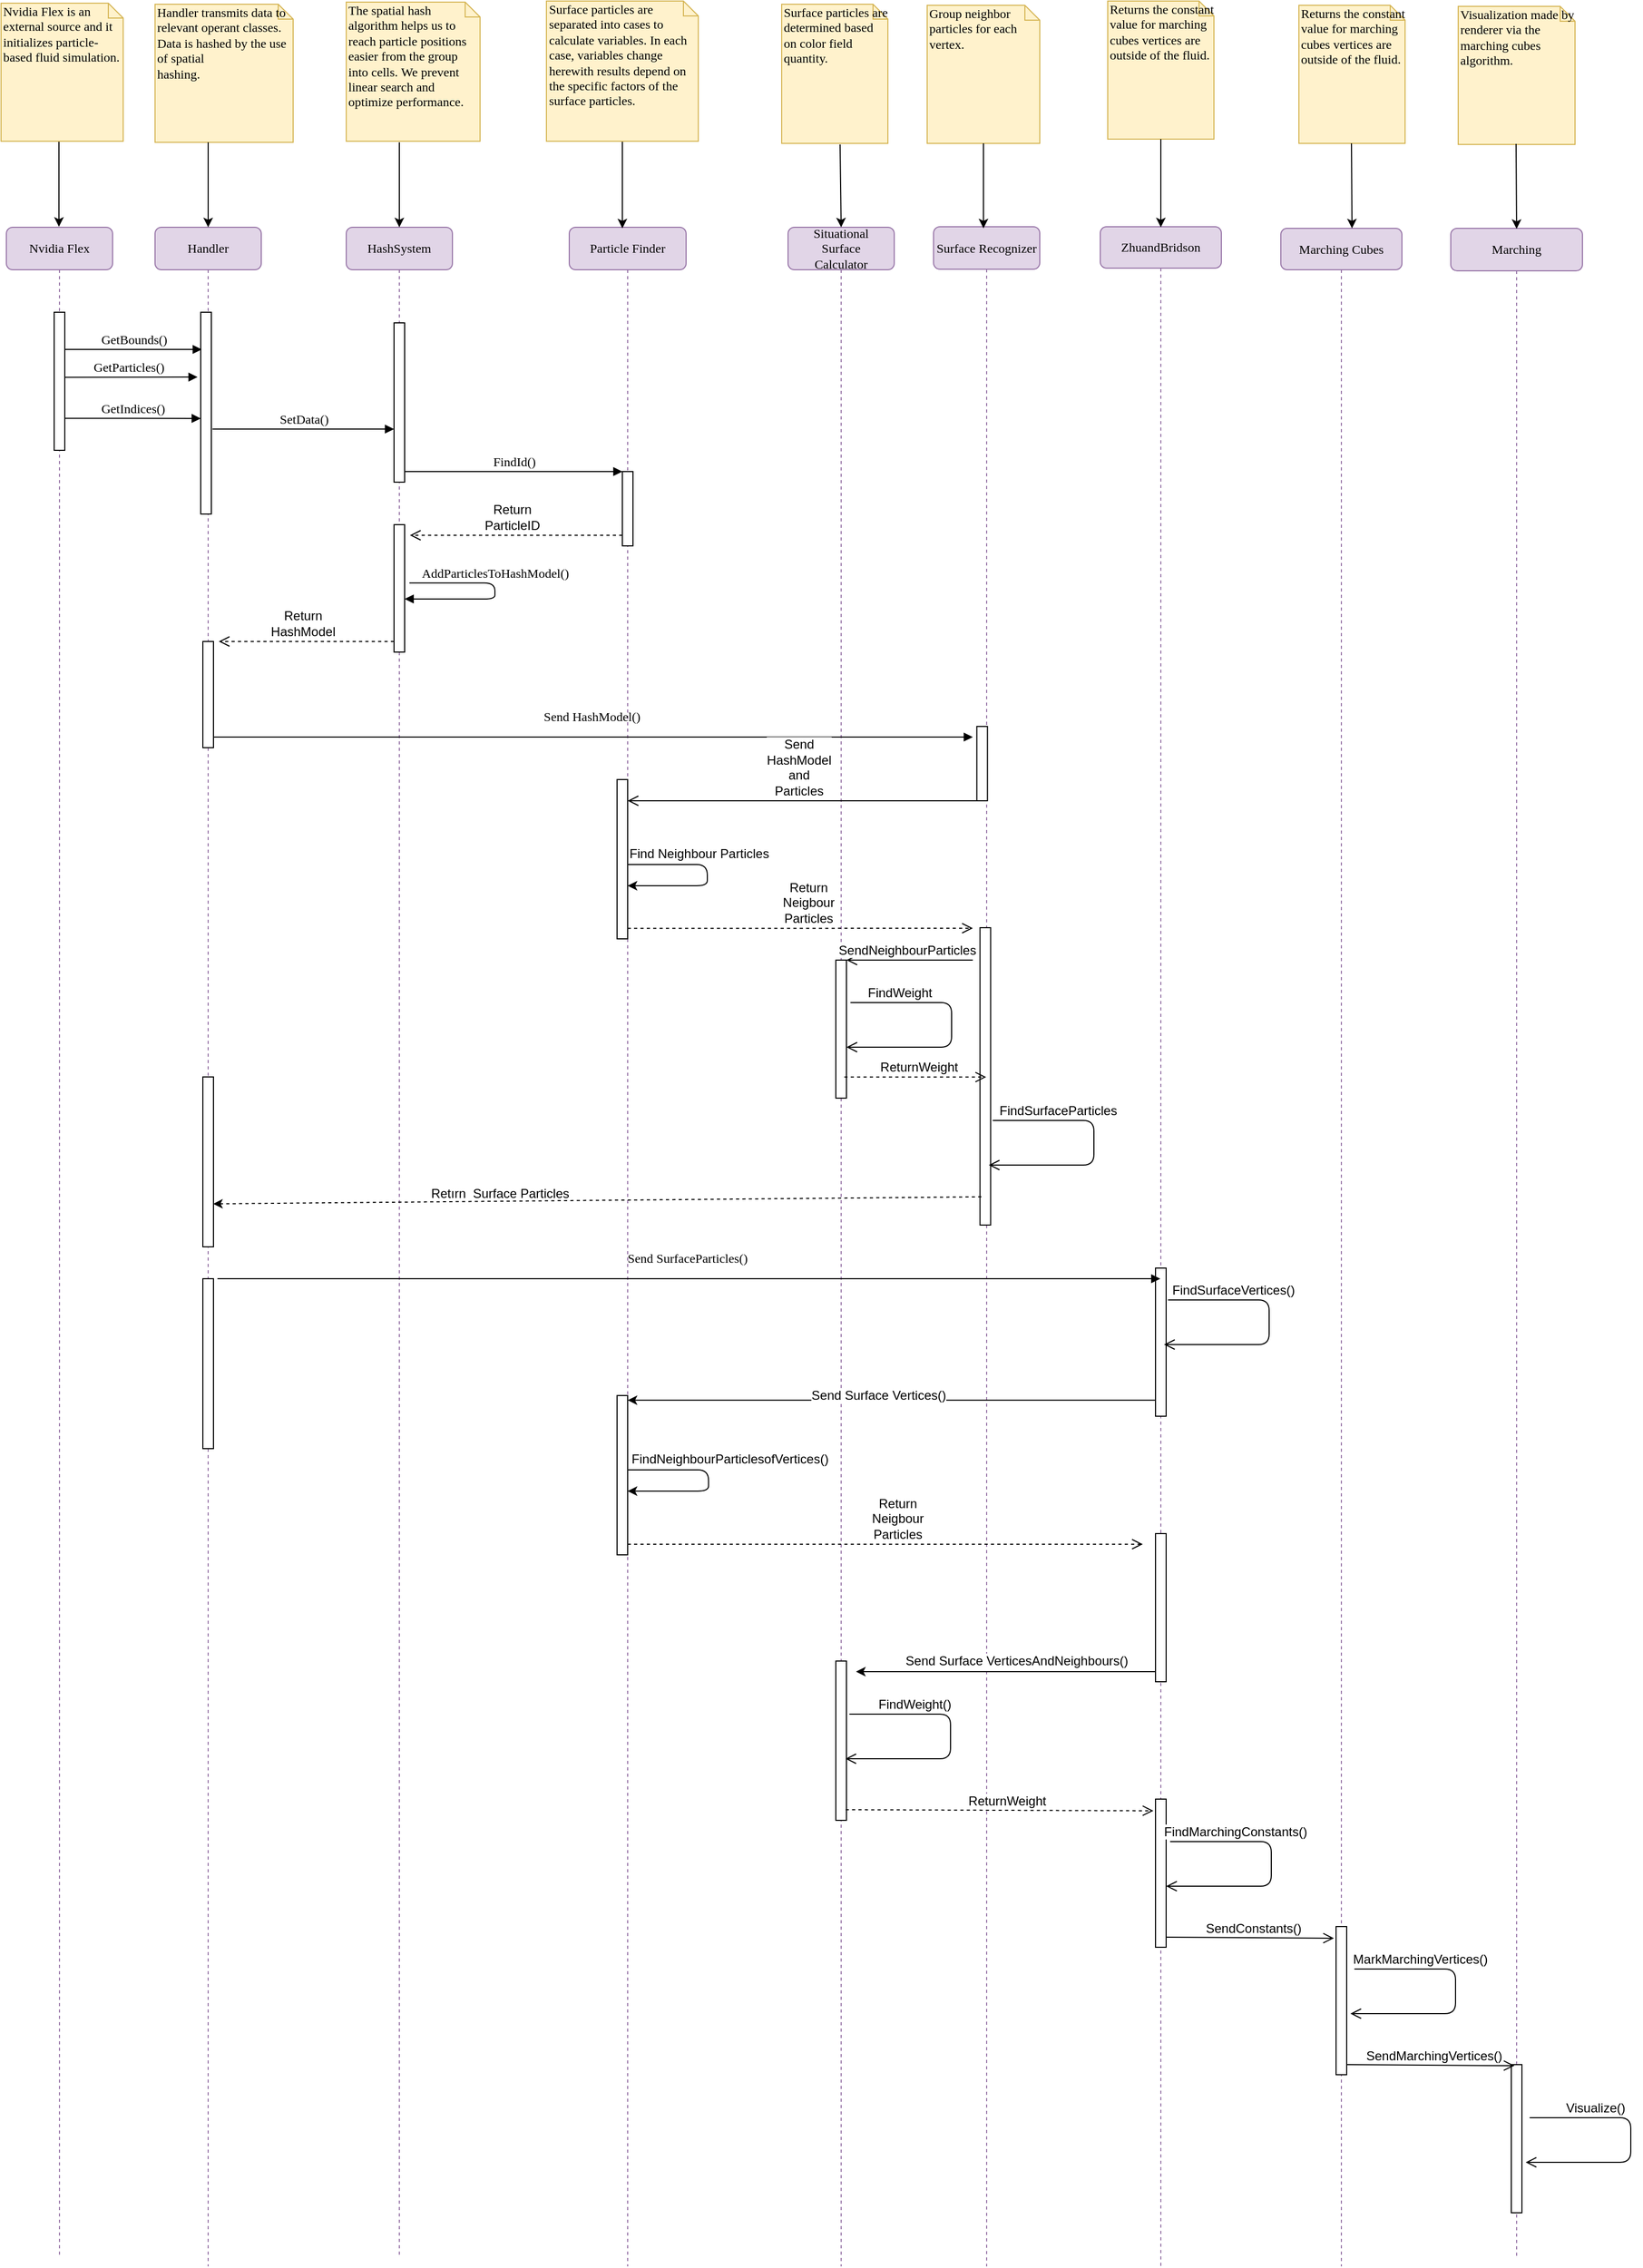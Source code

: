 <mxfile version="12.8.4" type="device"><diagram name="Page-1" id="13e1069c-82ec-6db2-03f1-153e76fe0fe0"><mxGraphModel dx="3472" dy="2402" grid="1" gridSize="10" guides="1" tooltips="1" connect="1" arrows="1" fold="1" page="1" pageScale="1" pageWidth="1100" pageHeight="850" background="#ffffff" math="0" shadow="0"><root><mxCell id="0"/><mxCell id="1" parent="0"/><mxCell id="7baba1c4bc27f4b0-2" value="Handler" style="shape=umlLifeline;perimeter=lifelinePerimeter;whiteSpace=wrap;html=1;container=1;collapsible=0;recursiveResize=0;outlineConnect=0;rounded=1;shadow=0;comic=0;labelBackgroundColor=none;strokeColor=#9673a6;strokeWidth=1;fillColor=#e1d5e7;fontFamily=Verdana;fontSize=12;align=center;" parent="1" vertex="1"><mxGeometry x="240" y="80" width="100" height="1920" as="geometry"/></mxCell><mxCell id="7baba1c4bc27f4b0-10" value="" style="html=1;points=[];perimeter=orthogonalPerimeter;rounded=0;shadow=0;comic=0;labelBackgroundColor=none;strokeWidth=1;fontFamily=Verdana;fontSize=12;align=center;" parent="7baba1c4bc27f4b0-2" vertex="1"><mxGeometry x="43" y="80" width="10" height="190" as="geometry"/></mxCell><mxCell id="hEBUDntWvY3rTQj2GPV6-22" value="" style="html=1;points=[];perimeter=orthogonalPerimeter;rounded=0;shadow=0;comic=0;labelBackgroundColor=none;strokeWidth=1;fontFamily=Verdana;fontSize=12;align=center;" vertex="1" parent="7baba1c4bc27f4b0-2"><mxGeometry x="45" y="390" width="10" height="100" as="geometry"/></mxCell><mxCell id="hEBUDntWvY3rTQj2GPV6-45" value="" style="html=1;points=[];perimeter=orthogonalPerimeter;rounded=0;shadow=0;comic=0;labelBackgroundColor=none;strokeWidth=1;fontFamily=Verdana;fontSize=12;align=center;" vertex="1" parent="7baba1c4bc27f4b0-2"><mxGeometry x="45" y="800" width="10" height="160" as="geometry"/></mxCell><mxCell id="hEBUDntWvY3rTQj2GPV6-52" value="" style="html=1;points=[];perimeter=orthogonalPerimeter;rounded=0;shadow=0;comic=0;labelBackgroundColor=none;strokeWidth=1;fontFamily=Verdana;fontSize=12;align=center;" vertex="1" parent="7baba1c4bc27f4b0-2"><mxGeometry x="45" y="990" width="10" height="160" as="geometry"/></mxCell><mxCell id="7baba1c4bc27f4b0-4" value="Situational&lt;br&gt;Surface&lt;br&gt;Calculator" style="shape=umlLifeline;perimeter=lifelinePerimeter;whiteSpace=wrap;html=1;container=1;collapsible=0;recursiveResize=0;outlineConnect=0;rounded=1;shadow=0;comic=0;labelBackgroundColor=none;strokeColor=#9673a6;strokeWidth=1;fillColor=#e1d5e7;fontFamily=Verdana;fontSize=12;align=center;size=40;" parent="1" vertex="1"><mxGeometry x="836" y="80" width="100" height="1920" as="geometry"/></mxCell><mxCell id="hEBUDntWvY3rTQj2GPV6-38" value="" style="html=1;points=[];perimeter=orthogonalPerimeter;rounded=0;shadow=0;comic=0;labelBackgroundColor=none;strokeColor=#000000;strokeWidth=1;fillColor=#FFFFFF;fontFamily=Verdana;fontSize=12;fontColor=#000000;align=center;" vertex="1" parent="7baba1c4bc27f4b0-4"><mxGeometry x="45" y="690" width="10" height="130" as="geometry"/></mxCell><mxCell id="hEBUDntWvY3rTQj2GPV6-65" value="" style="html=1;points=[];perimeter=orthogonalPerimeter;rounded=0;shadow=0;comic=0;labelBackgroundColor=none;strokeColor=#000000;strokeWidth=1;fillColor=#FFFFFF;fontFamily=Verdana;fontSize=12;fontColor=#000000;align=center;" vertex="1" parent="7baba1c4bc27f4b0-4"><mxGeometry x="45" y="1350" width="10" height="150" as="geometry"/></mxCell><mxCell id="7baba1c4bc27f4b0-5" value="Surface Recognizer" style="shape=umlLifeline;perimeter=lifelinePerimeter;whiteSpace=wrap;html=1;container=1;collapsible=0;recursiveResize=0;outlineConnect=0;rounded=1;shadow=0;comic=0;labelBackgroundColor=none;strokeColor=#9673a6;strokeWidth=1;fillColor=#e1d5e7;fontFamily=Verdana;fontSize=12;align=center;" parent="1" vertex="1"><mxGeometry x="973" y="79.5" width="100" height="1920.5" as="geometry"/></mxCell><mxCell id="hEBUDntWvY3rTQj2GPV6-39" value="" style="html=1;points=[];perimeter=orthogonalPerimeter;rounded=0;shadow=0;comic=0;labelBackgroundColor=none;strokeColor=#000000;strokeWidth=1;fillColor=#FFFFFF;fontFamily=Verdana;fontSize=12;fontColor=#000000;align=center;" vertex="1" parent="7baba1c4bc27f4b0-5"><mxGeometry x="43.75" y="660" width="10" height="280" as="geometry"/></mxCell><mxCell id="7baba1c4bc27f4b0-6" value="Marching Cubes" style="shape=umlLifeline;perimeter=lifelinePerimeter;whiteSpace=wrap;html=1;container=1;collapsible=0;recursiveResize=0;outlineConnect=0;rounded=1;shadow=0;comic=0;labelBackgroundColor=none;strokeColor=#9673a6;strokeWidth=1;fillColor=#e1d5e7;fontFamily=Verdana;fontSize=12;align=center;size=39;" parent="1" vertex="1"><mxGeometry x="1300" y="81" width="114" height="1919" as="geometry"/></mxCell><mxCell id="hEBUDntWvY3rTQj2GPV6-73" value="" style="html=1;points=[];perimeter=orthogonalPerimeter;rounded=0;shadow=0;comic=0;labelBackgroundColor=none;strokeWidth=1;fontFamily=Verdana;fontSize=12;align=center;" vertex="1" parent="7baba1c4bc27f4b0-6"><mxGeometry x="52" y="1599" width="10" height="139.5" as="geometry"/></mxCell><mxCell id="7baba1c4bc27f4b0-7" value="Marching" style="shape=umlLifeline;perimeter=lifelinePerimeter;whiteSpace=wrap;html=1;container=1;collapsible=0;recursiveResize=0;outlineConnect=0;rounded=1;shadow=0;comic=0;labelBackgroundColor=none;strokeColor=#9673a6;strokeWidth=1;fillColor=#e1d5e7;fontFamily=Verdana;fontSize=12;align=center;" parent="1" vertex="1"><mxGeometry x="1460" y="81" width="124" height="1909" as="geometry"/></mxCell><mxCell id="hEBUDntWvY3rTQj2GPV6-76" value="" style="html=1;points=[];perimeter=orthogonalPerimeter;rounded=0;shadow=0;comic=0;labelBackgroundColor=none;strokeWidth=1;fontFamily=Verdana;fontSize=12;align=center;" vertex="1" parent="7baba1c4bc27f4b0-7"><mxGeometry x="57" y="1729" width="10" height="139.5" as="geometry"/></mxCell><mxCell id="7baba1c4bc27f4b0-8" value="Nvidia Flex" style="shape=umlLifeline;perimeter=lifelinePerimeter;whiteSpace=wrap;html=1;container=1;collapsible=0;recursiveResize=0;outlineConnect=0;rounded=1;shadow=0;comic=0;labelBackgroundColor=none;strokeColor=#9673a6;strokeWidth=1;fillColor=#e1d5e7;fontFamily=Verdana;fontSize=12;align=center;" parent="1" vertex="1"><mxGeometry x="100" y="80" width="100" height="1910" as="geometry"/></mxCell><mxCell id="7baba1c4bc27f4b0-9" value="" style="html=1;points=[];perimeter=orthogonalPerimeter;rounded=0;shadow=0;comic=0;labelBackgroundColor=none;strokeColor=#000000;strokeWidth=1;fillColor=#FFFFFF;fontFamily=Verdana;fontSize=12;fontColor=#000000;align=center;" parent="7baba1c4bc27f4b0-8" vertex="1"><mxGeometry x="45" y="80" width="10" height="130" as="geometry"/></mxCell><mxCell id="7baba1c4bc27f4b0-11" value="GetBounds()" style="html=1;verticalAlign=bottom;endArrow=block;labelBackgroundColor=none;fontFamily=Verdana;fontSize=12;edgeStyle=elbowEdgeStyle;elbow=vertical;entryX=0.098;entryY=0.185;entryDx=0;entryDy=0;entryPerimeter=0;" parent="1" source="7baba1c4bc27f4b0-9" target="7baba1c4bc27f4b0-10" edge="1"><mxGeometry relative="1" as="geometry"><mxPoint x="220" y="190" as="sourcePoint"/><mxPoint x="280" y="190" as="targetPoint"/><mxPoint as="offset"/></mxGeometry></mxCell><mxCell id="7baba1c4bc27f4b0-40" value="Nvidia Flex is an external source and it initializes particle-based fluid simulation." style="shape=note;whiteSpace=wrap;html=1;size=14;verticalAlign=top;align=left;spacingTop=-6;rounded=0;shadow=0;comic=0;labelBackgroundColor=none;strokeColor=#d6b656;strokeWidth=1;fillColor=#fff2cc;fontFamily=Verdana;fontSize=12;" parent="1" vertex="1"><mxGeometry x="95" y="-131" width="115" height="130" as="geometry"/></mxCell><mxCell id="7baba1c4bc27f4b0-41" value="&lt;div&gt;Handler transmits data to relevant operant classes.&lt;/div&gt;&lt;div&gt;Data is hashed by the use of spatial&lt;/div&gt;&lt;div&gt;hashing.&lt;/div&gt;" style="shape=note;whiteSpace=wrap;html=1;size=14;verticalAlign=top;align=left;spacingTop=-6;rounded=0;shadow=0;comic=0;labelBackgroundColor=none;strokeColor=#d6b656;strokeWidth=1;fillColor=#fff2cc;fontFamily=Verdana;fontSize=12;" parent="1" vertex="1"><mxGeometry x="240" y="-130" width="130" height="130" as="geometry"/></mxCell><mxCell id="7baba1c4bc27f4b0-43" value="Surface particles are determined based on color field quantity." style="shape=note;whiteSpace=wrap;html=1;size=14;verticalAlign=top;align=left;spacingTop=-6;rounded=0;shadow=0;comic=0;labelBackgroundColor=none;strokeColor=#d6b656;strokeWidth=1;fillColor=#fff2cc;fontFamily=Verdana;fontSize=12;" parent="1" vertex="1"><mxGeometry x="830" y="-130" width="100" height="131" as="geometry"/></mxCell><mxCell id="7baba1c4bc27f4b0-44" value="Group neighbor particles for each vertex." style="shape=note;whiteSpace=wrap;html=1;size=14;verticalAlign=top;align=left;spacingTop=-6;rounded=0;shadow=0;comic=0;labelBackgroundColor=none;strokeColor=#d6b656;strokeWidth=1;fillColor=#fff2cc;fontFamily=Verdana;fontSize=12;" parent="1" vertex="1"><mxGeometry x="967" y="-129" width="106" height="130" as="geometry"/></mxCell><mxCell id="7baba1c4bc27f4b0-45" value="Returns the constant value for marching cubes vertices are outside of the fluid." style="shape=note;whiteSpace=wrap;html=1;size=14;verticalAlign=top;align=left;spacingTop=-6;rounded=0;shadow=0;comic=0;labelBackgroundColor=none;strokeColor=#d6b656;strokeWidth=1;fillColor=#fff2cc;fontFamily=Verdana;fontSize=12;" parent="1" vertex="1"><mxGeometry x="1317" y="-129" width="100" height="130" as="geometry"/></mxCell><mxCell id="7baba1c4bc27f4b0-46" value="Visualization made by renderer via the marching cubes algorithm." style="shape=note;whiteSpace=wrap;html=1;size=14;verticalAlign=top;align=left;spacingTop=-6;rounded=0;shadow=0;comic=0;labelBackgroundColor=none;strokeColor=#d6b656;strokeWidth=1;fillColor=#fff2cc;fontFamily=Verdana;fontSize=12;" parent="1" vertex="1"><mxGeometry x="1467" y="-128" width="110" height="130" as="geometry"/></mxCell><mxCell id="W0gwNZ72z7WJFVbE36PU-2" value="" style="edgeStyle=orthogonalEdgeStyle;rounded=0;orthogonalLoop=1;jettySize=auto;html=1;" parent="1" edge="1"><mxGeometry relative="1" as="geometry"><mxPoint x="290" as="sourcePoint"/><mxPoint x="290" y="80" as="targetPoint"/></mxGeometry></mxCell><mxCell id="W0gwNZ72z7WJFVbE36PU-11" value="" style="endArrow=classic;html=1;entryX=0.5;entryY=0;entryDx=0;entryDy=0;entryPerimeter=0;" parent="1" target="7baba1c4bc27f4b0-4" edge="1"><mxGeometry width="50" height="50" relative="1" as="geometry"><mxPoint x="885" y="2" as="sourcePoint"/><mxPoint x="885" y="60" as="targetPoint"/></mxGeometry></mxCell><mxCell id="W0gwNZ72z7WJFVbE36PU-47" value="" style="endArrow=classic;html=1;exitX=0.5;exitY=1;exitDx=0;exitDy=0;exitPerimeter=0;" parent="1" edge="1" source="7baba1c4bc27f4b0-44"><mxGeometry width="50" height="50" relative="1" as="geometry"><mxPoint x="1019.5" y="1" as="sourcePoint"/><mxPoint x="1020" y="81" as="targetPoint"/></mxGeometry></mxCell><mxCell id="TPMx6M1iL4ZnGUm4e87p-1" value="" style="endArrow=classic;html=1;" parent="1" edge="1"><mxGeometry width="50" height="50" relative="1" as="geometry"><mxPoint x="1521.5" y="1.5" as="sourcePoint"/><mxPoint x="1522" y="81.5" as="targetPoint"/></mxGeometry></mxCell><mxCell id="TPMx6M1iL4ZnGUm4e87p-6" value="" style="endArrow=classic;html=1;" parent="1" edge="1"><mxGeometry width="50" height="50" relative="1" as="geometry"><mxPoint x="1366.5" y="1.0" as="sourcePoint"/><mxPoint x="1367" y="81.0" as="targetPoint"/></mxGeometry></mxCell><mxCell id="thmLyIMEidw3zFrrZxu3-3" value="GetIndices()" style="html=1;verticalAlign=bottom;endArrow=block;labelBackgroundColor=none;fontFamily=Verdana;fontSize=12;edgeStyle=elbowEdgeStyle;elbow=vertical;" parent="1" target="7baba1c4bc27f4b0-10" edge="1"><mxGeometry x="0.005" relative="1" as="geometry"><mxPoint x="154.5" y="259.824" as="sourcePoint"/><mxPoint x="280" y="260" as="targetPoint"/><mxPoint as="offset"/></mxGeometry></mxCell><mxCell id="thmLyIMEidw3zFrrZxu3-4" value="&lt;span&gt;&lt;div&gt;The spatial hash algorithm helps us to reach particle positions easier from the group into cells.&amp;nbsp;&lt;span&gt;We prevent linear search and optimize performance.&lt;/span&gt;&lt;/div&gt;&lt;/span&gt;" style="shape=note;whiteSpace=wrap;html=1;size=14;verticalAlign=top;align=left;spacingTop=-6;rounded=0;shadow=0;comic=0;labelBackgroundColor=none;strokeColor=#d6b656;strokeWidth=1;fillColor=#fff2cc;fontFamily=Verdana;fontSize=12;" parent="1" vertex="1"><mxGeometry x="420" y="-132" width="126" height="131" as="geometry"/></mxCell><mxCell id="thmLyIMEidw3zFrrZxu3-9" value="HashSystem" style="shape=umlLifeline;perimeter=lifelinePerimeter;whiteSpace=wrap;html=1;container=1;collapsible=0;recursiveResize=0;outlineConnect=0;rounded=1;shadow=0;comic=0;labelBackgroundColor=none;strokeColor=#9673a6;strokeWidth=1;fillColor=#e1d5e7;fontFamily=Verdana;fontSize=12;align=center;" parent="1" vertex="1"><mxGeometry x="420" y="80" width="100" height="1910" as="geometry"/></mxCell><mxCell id="thmLyIMEidw3zFrrZxu3-10" value="" style="html=1;points=[];perimeter=orthogonalPerimeter;rounded=0;shadow=0;comic=0;labelBackgroundColor=none;strokeColor=#000000;strokeWidth=1;fillColor=#FFFFFF;fontFamily=Verdana;fontSize=12;fontColor=#000000;align=center;" parent="thmLyIMEidw3zFrrZxu3-9" vertex="1"><mxGeometry x="45" y="90" width="10" height="150" as="geometry"/></mxCell><mxCell id="thmLyIMEidw3zFrrZxu3-15" value="" style="endArrow=classic;html=1;" parent="1" edge="1"><mxGeometry width="50" height="50" relative="1" as="geometry"><mxPoint x="470" as="sourcePoint"/><mxPoint x="470" y="80" as="targetPoint"/></mxGeometry></mxCell><mxCell id="jO3Ke4_9_Hu5m7IePTyo-2" value="GetParticles()" style="html=1;verticalAlign=bottom;endArrow=block;labelBackgroundColor=none;fontFamily=Verdana;fontSize=12;edgeStyle=elbowEdgeStyle;elbow=vertical;exitX=0.981;exitY=0.471;exitDx=0;exitDy=0;exitPerimeter=0;" parent="1" source="7baba1c4bc27f4b0-9" edge="1"><mxGeometry x="-0.043" relative="1" as="geometry"><mxPoint x="160" y="220.324" as="sourcePoint"/><mxPoint x="280" y="221" as="targetPoint"/><mxPoint as="offset"/><Array as="points"><mxPoint x="280" y="221"/></Array></mxGeometry></mxCell><mxCell id="jO3Ke4_9_Hu5m7IePTyo-7" value="SetData()" style="html=1;verticalAlign=bottom;endArrow=block;labelBackgroundColor=none;fontFamily=Verdana;fontSize=12;edgeStyle=elbowEdgeStyle;elbow=vertical;entryX=0;entryY=0.669;entryDx=0;entryDy=0;entryPerimeter=0;" parent="1" target="thmLyIMEidw3zFrrZxu3-10" edge="1"><mxGeometry x="0.005" relative="1" as="geometry"><mxPoint x="294" y="270" as="sourcePoint"/><mxPoint x="428" y="270.167" as="targetPoint"/><mxPoint as="offset"/><Array as="points"><mxPoint x="300" y="270"/></Array></mxGeometry></mxCell><mxCell id="jO3Ke4_9_Hu5m7IePTyo-8" value="" style="edgeStyle=orthogonalEdgeStyle;rounded=0;orthogonalLoop=1;jettySize=auto;html=1;" parent="1" edge="1"><mxGeometry relative="1" as="geometry"><mxPoint x="149.5" y="-0.5" as="sourcePoint"/><mxPoint x="149.5" y="79.5" as="targetPoint"/></mxGeometry></mxCell><mxCell id="fwc2nKVZ2qZYVodxFQTU-7" value="Particle Finder" style="shape=umlLifeline;perimeter=lifelinePerimeter;whiteSpace=wrap;html=1;container=1;collapsible=0;recursiveResize=0;outlineConnect=0;rounded=1;shadow=0;comic=0;labelBackgroundColor=none;strokeColor=#9673a6;strokeWidth=1;fillColor=#e1d5e7;fontFamily=Verdana;fontSize=12;align=center;size=40;" parent="1" vertex="1"><mxGeometry x="630" y="80" width="110" height="1920" as="geometry"/></mxCell><mxCell id="hEBUDntWvY3rTQj2GPV6-13" value="" style="html=1;points=[];perimeter=orthogonalPerimeter;rounded=0;shadow=0;comic=0;labelBackgroundColor=none;strokeColor=#000000;strokeWidth=1;fillColor=#FFFFFF;fontFamily=Verdana;fontSize=12;fontColor=#000000;align=center;" vertex="1" parent="fwc2nKVZ2qZYVodxFQTU-7"><mxGeometry x="50" y="230" width="10" height="70" as="geometry"/></mxCell><mxCell id="hEBUDntWvY3rTQj2GPV6-60" value="" style="html=1;points=[];perimeter=orthogonalPerimeter;rounded=0;shadow=0;comic=0;labelBackgroundColor=none;strokeColor=#000000;strokeWidth=1;fillColor=#FFFFFF;fontFamily=Verdana;fontSize=12;fontColor=#000000;align=center;" vertex="1" parent="fwc2nKVZ2qZYVodxFQTU-7"><mxGeometry x="45" y="1100" width="10" height="150" as="geometry"/></mxCell><mxCell id="fwc2nKVZ2qZYVodxFQTU-11" value="" style="endArrow=classic;html=1;exitX=0.5;exitY=1;exitDx=0;exitDy=0;exitPerimeter=0;" parent="1" source="fwc2nKVZ2qZYVodxFQTU-12" edge="1"><mxGeometry width="50" height="50" relative="1" as="geometry"><mxPoint x="680" y="1" as="sourcePoint"/><mxPoint x="680" y="81" as="targetPoint"/></mxGeometry></mxCell><mxCell id="fwc2nKVZ2qZYVodxFQTU-12" value="&lt;span&gt;Surface particles are separated into cases to calculate variables. In each case, variables change herewith results depend on the specific factors of the surface particles.&lt;br&gt;&lt;/span&gt;" style="shape=note;whiteSpace=wrap;html=1;size=14;verticalAlign=top;align=left;spacingTop=-6;rounded=0;shadow=0;comic=0;labelBackgroundColor=none;strokeColor=#d6b656;strokeWidth=1;fillColor=#fff2cc;fontFamily=Verdana;fontSize=12;" parent="1" vertex="1"><mxGeometry x="608.5" y="-133" width="143" height="132" as="geometry"/></mxCell><mxCell id="hEBUDntWvY3rTQj2GPV6-3" value="ZhuandBridson" style="shape=umlLifeline;perimeter=lifelinePerimeter;whiteSpace=wrap;html=1;container=1;collapsible=0;recursiveResize=0;outlineConnect=0;rounded=1;shadow=0;comic=0;labelBackgroundColor=none;strokeColor=#9673a6;strokeWidth=1;fillColor=#e1d5e7;fontFamily=Verdana;fontSize=12;align=center;size=39;" vertex="1" parent="1"><mxGeometry x="1130" y="79.5" width="114" height="1920.5" as="geometry"/></mxCell><mxCell id="hEBUDntWvY3rTQj2GPV6-48" value="" style="html=1;points=[];perimeter=orthogonalPerimeter;rounded=0;shadow=0;comic=0;labelBackgroundColor=none;strokeWidth=1;fontFamily=Verdana;fontSize=12;align=center;" vertex="1" parent="hEBUDntWvY3rTQj2GPV6-3"><mxGeometry x="52" y="980.5" width="10" height="139.5" as="geometry"/></mxCell><mxCell id="hEBUDntWvY3rTQj2GPV6-63" value="" style="html=1;points=[];perimeter=orthogonalPerimeter;rounded=0;shadow=0;comic=0;labelBackgroundColor=none;strokeWidth=1;fontFamily=Verdana;fontSize=12;align=center;" vertex="1" parent="hEBUDntWvY3rTQj2GPV6-3"><mxGeometry x="52" y="1230.5" width="10" height="139.5" as="geometry"/></mxCell><mxCell id="hEBUDntWvY3rTQj2GPV6-6" value="Returns the constant value for marching cubes vertices are outside of the fluid." style="shape=note;whiteSpace=wrap;html=1;size=14;verticalAlign=top;align=left;spacingTop=-6;rounded=0;shadow=0;comic=0;labelBackgroundColor=none;strokeColor=#d6b656;strokeWidth=1;fillColor=#fff2cc;fontFamily=Verdana;fontSize=12;" vertex="1" parent="1"><mxGeometry x="1137" y="-133" width="100" height="130" as="geometry"/></mxCell><mxCell id="hEBUDntWvY3rTQj2GPV6-9" value="" style="endArrow=classic;html=1;exitX=0.5;exitY=1;exitDx=0;exitDy=0;exitPerimeter=0;" edge="1" parent="1" source="hEBUDntWvY3rTQj2GPV6-6"><mxGeometry width="50" height="50" relative="1" as="geometry"><mxPoint x="1030" y="11" as="sourcePoint"/><mxPoint x="1187" y="80" as="targetPoint"/></mxGeometry></mxCell><mxCell id="hEBUDntWvY3rTQj2GPV6-16" value="FindId()" style="html=1;verticalAlign=bottom;endArrow=block;labelBackgroundColor=none;fontFamily=Verdana;fontSize=12;edgeStyle=elbowEdgeStyle;elbow=vertical;" edge="1" parent="1"><mxGeometry x="0.005" relative="1" as="geometry"><mxPoint x="475.0" y="310" as="sourcePoint"/><mxPoint x="680" y="310" as="targetPoint"/><mxPoint as="offset"/><Array as="points"><mxPoint x="680" y="310"/></Array></mxGeometry></mxCell><mxCell id="hEBUDntWvY3rTQj2GPV6-18" value="&lt;span style=&quot;background-color: rgb(255 , 255 , 255)&quot;&gt;&lt;span style=&quot;font-size: 12px ; white-space: normal&quot;&gt;Return ParticleID&lt;/span&gt;&lt;/span&gt;" style="html=1;verticalAlign=bottom;endArrow=open;dashed=1;endSize=8;" edge="1" parent="1"><mxGeometry x="0.046" relative="1" as="geometry"><mxPoint x="680" y="370" as="sourcePoint"/><mxPoint x="480" y="370" as="targetPoint"/><mxPoint as="offset"/></mxGeometry></mxCell><mxCell id="hEBUDntWvY3rTQj2GPV6-19" value="" style="html=1;points=[];perimeter=orthogonalPerimeter;rounded=0;shadow=0;comic=0;labelBackgroundColor=none;strokeColor=#000000;strokeWidth=1;fillColor=#FFFFFF;fontFamily=Verdana;fontSize=12;fontColor=#000000;align=center;" vertex="1" parent="1"><mxGeometry x="465" y="360" width="10" height="120" as="geometry"/></mxCell><mxCell id="hEBUDntWvY3rTQj2GPV6-21" value="AddParticlesToHashModel()" style="html=1;verticalAlign=bottom;endArrow=block;labelBackgroundColor=none;fontFamily=Verdana;fontSize=12;edgeStyle=elbowEdgeStyle;elbow=vertical;exitX=1.45;exitY=0.457;exitDx=0;exitDy=0;exitPerimeter=0;" edge="1" parent="1" source="hEBUDntWvY3rTQj2GPV6-19" target="hEBUDntWvY3rTQj2GPV6-19"><mxGeometry x="-0.109" relative="1" as="geometry"><mxPoint x="475" y="400" as="sourcePoint"/><mxPoint x="680" y="400" as="targetPoint"/><mxPoint as="offset"/><Array as="points"><mxPoint x="560" y="430"/><mxPoint x="620" y="420"/><mxPoint x="630" y="395"/><mxPoint x="580" y="430"/><mxPoint x="590" y="420"/></Array></mxGeometry></mxCell><mxCell id="hEBUDntWvY3rTQj2GPV6-23" value="&lt;span style=&quot;background-color: rgb(255 , 255 , 255)&quot;&gt;&lt;span style=&quot;font-size: 12px ; white-space: normal&quot;&gt;Return HashModel&lt;/span&gt;&lt;/span&gt;" style="html=1;verticalAlign=bottom;endArrow=open;dashed=1;endSize=8;" edge="1" parent="1"><mxGeometry x="0.046" relative="1" as="geometry"><mxPoint x="465" y="470" as="sourcePoint"/><mxPoint x="300" y="470" as="targetPoint"/><mxPoint as="offset"/></mxGeometry></mxCell><mxCell id="hEBUDntWvY3rTQj2GPV6-24" value="Send HashModel()" style="html=1;verticalAlign=bottom;endArrow=block;labelBackgroundColor=none;fontFamily=Verdana;fontSize=12;edgeStyle=elbowEdgeStyle;elbow=vertical;" edge="1" parent="1"><mxGeometry x="-0.001" y="10" relative="1" as="geometry"><mxPoint x="295" y="560" as="sourcePoint"/><mxPoint x="1010" y="560" as="targetPoint"/><mxPoint x="-1" as="offset"/><Array as="points"><mxPoint x="500" y="560"/></Array></mxGeometry></mxCell><mxCell id="hEBUDntWvY3rTQj2GPV6-25" value="" style="html=1;points=[];perimeter=orthogonalPerimeter;rounded=0;shadow=0;comic=0;labelBackgroundColor=none;strokeColor=#000000;strokeWidth=1;fillColor=#FFFFFF;fontFamily=Verdana;fontSize=12;fontColor=#000000;align=center;" vertex="1" parent="1"><mxGeometry x="1013.75" y="550" width="10" height="70" as="geometry"/></mxCell><mxCell id="hEBUDntWvY3rTQj2GPV6-26" value="" style="html=1;points=[];perimeter=orthogonalPerimeter;rounded=0;shadow=0;comic=0;labelBackgroundColor=none;strokeColor=#000000;strokeWidth=1;fillColor=#FFFFFF;fontFamily=Verdana;fontSize=12;fontColor=#000000;align=center;" vertex="1" parent="1"><mxGeometry x="675" y="600" width="10" height="150" as="geometry"/></mxCell><mxCell id="hEBUDntWvY3rTQj2GPV6-28" value="&lt;span style=&quot;background-color: rgb(255 , 255 , 255)&quot;&gt;&lt;span style=&quot;font-size: 12px ; white-space: normal&quot;&gt;Send HashModel and Particles&lt;/span&gt;&lt;/span&gt;" style="html=1;verticalAlign=bottom;endArrow=open;endSize=8;" edge="1" parent="1" source="7baba1c4bc27f4b0-5"><mxGeometry x="0.046" relative="1" as="geometry"><mxPoint x="885" y="620" as="sourcePoint"/><mxPoint x="685" y="620" as="targetPoint"/><mxPoint as="offset"/></mxGeometry></mxCell><mxCell id="hEBUDntWvY3rTQj2GPV6-32" value="&lt;span style=&quot;background-color: rgb(255 , 255 , 255)&quot;&gt;&lt;span style=&quot;font-size: 12px ; white-space: normal&quot;&gt;Return Neigbour Particles&lt;/span&gt;&lt;/span&gt;" style="html=1;verticalAlign=bottom;endArrow=open;dashed=1;endSize=8;" edge="1" parent="1"><mxGeometry x="0.046" relative="1" as="geometry"><mxPoint x="685" y="740.16" as="sourcePoint"/><mxPoint x="1010" y="740" as="targetPoint"/><mxPoint as="offset"/></mxGeometry></mxCell><mxCell id="hEBUDntWvY3rTQj2GPV6-35" value="" style="edgeStyle=segmentEdgeStyle;endArrow=classic;html=1;" edge="1" parent="1" source="fwc2nKVZ2qZYVodxFQTU-7" target="fwc2nKVZ2qZYVodxFQTU-7"><mxGeometry width="50" height="50" relative="1" as="geometry"><mxPoint x="710" y="640" as="sourcePoint"/><mxPoint x="710" y="690" as="targetPoint"/><Array as="points"><mxPoint x="760" y="680"/><mxPoint x="760" y="700"/></Array></mxGeometry></mxCell><mxCell id="hEBUDntWvY3rTQj2GPV6-37" value="Find Neighbour Particles" style="text;html=1;align=center;verticalAlign=middle;resizable=0;points=[];labelBackgroundColor=#ffffff;" vertex="1" connectable="0" parent="hEBUDntWvY3rTQj2GPV6-35"><mxGeometry x="-0.405" y="2" relative="1" as="geometry"><mxPoint x="16.59" y="-8" as="offset"/></mxGeometry></mxCell><mxCell id="hEBUDntWvY3rTQj2GPV6-40" value="&lt;span style=&quot;font-size: 12px ; white-space: normal&quot;&gt;SendNeighbourParticles&lt;/span&gt;" style="html=1;verticalAlign=bottom;endArrow=open;endSize=8;" edge="1" parent="1"><mxGeometry x="0.046" relative="1" as="geometry"><mxPoint x="1010" y="770" as="sourcePoint"/><mxPoint x="891" y="770" as="targetPoint"/><mxPoint as="offset"/></mxGeometry></mxCell><mxCell id="hEBUDntWvY3rTQj2GPV6-41" value="&lt;span style=&quot;font-size: 12px ; white-space: normal&quot;&gt;FindWeight&lt;/span&gt;" style="html=1;verticalAlign=bottom;endArrow=open;endSize=8;" edge="1" parent="1" target="hEBUDntWvY3rTQj2GPV6-38"><mxGeometry x="-0.609" relative="1" as="geometry"><mxPoint x="894.75" y="810" as="sourcePoint"/><mxPoint x="896" y="852" as="targetPoint"/><mxPoint as="offset"/><Array as="points"><mxPoint x="940" y="810"/><mxPoint x="990" y="810"/><mxPoint x="990" y="852"/></Array></mxGeometry></mxCell><mxCell id="hEBUDntWvY3rTQj2GPV6-42" value="&lt;span style=&quot;background-color: rgb(255 , 255 , 255)&quot;&gt;&lt;span style=&quot;font-size: 12px ; white-space: normal&quot;&gt;ReturnWeight&lt;/span&gt;&lt;/span&gt;" style="html=1;verticalAlign=bottom;endArrow=open;dashed=1;endSize=8;" edge="1" parent="1" target="7baba1c4bc27f4b0-5"><mxGeometry x="0.046" relative="1" as="geometry"><mxPoint x="889" y="880.16" as="sourcePoint"/><mxPoint x="1010" y="880" as="targetPoint"/><mxPoint as="offset"/></mxGeometry></mxCell><mxCell id="hEBUDntWvY3rTQj2GPV6-44" value="&lt;span style=&quot;font-size: 12px ; white-space: normal&quot;&gt;FindSurfaceParticles&lt;/span&gt;" style="html=1;verticalAlign=bottom;endArrow=open;endSize=8;" edge="1" parent="1"><mxGeometry x="-0.481" relative="1" as="geometry"><mxPoint x="1028.75" y="921" as="sourcePoint"/><mxPoint x="1025" y="963" as="targetPoint"/><mxPoint as="offset"/><Array as="points"><mxPoint x="1074" y="921"/><mxPoint x="1124" y="921"/><mxPoint x="1124" y="963"/></Array></mxGeometry></mxCell><mxCell id="hEBUDntWvY3rTQj2GPV6-46" value="" style="endArrow=classic;html=1;entryX=0.967;entryY=0.747;entryDx=0;entryDy=0;entryPerimeter=0;exitX=0.125;exitY=0.905;exitDx=0;exitDy=0;exitPerimeter=0;dashed=1;" edge="1" parent="1" source="hEBUDntWvY3rTQj2GPV6-39" target="hEBUDntWvY3rTQj2GPV6-45"><mxGeometry width="50" height="50" relative="1" as="geometry"><mxPoint x="590" y="1040" as="sourcePoint"/><mxPoint x="640" y="990" as="targetPoint"/></mxGeometry></mxCell><mxCell id="hEBUDntWvY3rTQj2GPV6-47" value="Retırn&amp;nbsp; Surface Particles" style="text;html=1;strokeColor=none;fillColor=none;align=center;verticalAlign=middle;whiteSpace=wrap;rounded=0;fontStyle=0" vertex="1" parent="1"><mxGeometry x="475" y="980" width="180" height="20" as="geometry"/></mxCell><mxCell id="hEBUDntWvY3rTQj2GPV6-54" value="Send SurfaceParticles()" style="html=1;verticalAlign=bottom;endArrow=block;labelBackgroundColor=none;fontFamily=Verdana;fontSize=12;edgeStyle=elbowEdgeStyle;elbow=vertical;" edge="1" parent="1" target="hEBUDntWvY3rTQj2GPV6-3"><mxGeometry x="-0.001" y="10" relative="1" as="geometry"><mxPoint x="298.75" y="1070" as="sourcePoint"/><mxPoint x="1013.75" y="1070" as="targetPoint"/><mxPoint x="-1" as="offset"/><Array as="points"><mxPoint x="503.75" y="1070"/></Array></mxGeometry></mxCell><mxCell id="hEBUDntWvY3rTQj2GPV6-55" value="&lt;span style=&quot;font-size: 12px ; white-space: normal&quot;&gt;FindSurfaceVertices()&lt;/span&gt;" style="html=1;verticalAlign=bottom;endArrow=open;endSize=8;" edge="1" parent="1"><mxGeometry x="-0.481" relative="1" as="geometry"><mxPoint x="1193.75" y="1090" as="sourcePoint"/><mxPoint x="1190" y="1132" as="targetPoint"/><mxPoint as="offset"/><Array as="points"><mxPoint x="1239" y="1090"/><mxPoint x="1289" y="1090"/><mxPoint x="1289" y="1132"/></Array></mxGeometry></mxCell><mxCell id="hEBUDntWvY3rTQj2GPV6-57" value="&lt;span style=&quot;background-color: rgb(255 , 255 , 255)&quot;&gt;&lt;span style=&quot;font-size: 12px ; white-space: normal&quot;&gt;Return Neigbour Particles&lt;/span&gt;&lt;/span&gt;" style="html=1;verticalAlign=bottom;endArrow=open;dashed=1;endSize=8;" edge="1" parent="1" source="fwc2nKVZ2qZYVodxFQTU-7"><mxGeometry x="0.046" relative="1" as="geometry"><mxPoint x="717.83" y="1309.33" as="sourcePoint"/><mxPoint x="1170" y="1320" as="targetPoint"/><mxPoint as="offset"/></mxGeometry></mxCell><mxCell id="hEBUDntWvY3rTQj2GPV6-58" value="" style="edgeStyle=segmentEdgeStyle;endArrow=classic;html=1;" edge="1" parent="1"><mxGeometry width="50" height="50" relative="1" as="geometry"><mxPoint x="685.003" y="1250" as="sourcePoint"/><mxPoint x="685.003" y="1270" as="targetPoint"/><Array as="points"><mxPoint x="761.17" y="1250"/><mxPoint x="761.17" y="1270"/></Array></mxGeometry></mxCell><mxCell id="hEBUDntWvY3rTQj2GPV6-59" value="FindNeighbourParticlesofVertices()" style="text;html=1;align=center;verticalAlign=middle;resizable=0;points=[];labelBackgroundColor=#ffffff;" vertex="1" connectable="0" parent="hEBUDntWvY3rTQj2GPV6-58"><mxGeometry x="-0.405" y="2" relative="1" as="geometry"><mxPoint x="44.16" y="-8" as="offset"/></mxGeometry></mxCell><mxCell id="hEBUDntWvY3rTQj2GPV6-61" value="" style="endArrow=classic;html=1;exitX=0;exitY=0.892;exitDx=0;exitDy=0;exitPerimeter=0;" edge="1" parent="1" source="hEBUDntWvY3rTQj2GPV6-48" target="fwc2nKVZ2qZYVodxFQTU-7"><mxGeometry width="50" height="50" relative="1" as="geometry"><mxPoint x="1183" y="1190" as="sourcePoint"/><mxPoint x="460.0" y="1196.62" as="targetPoint"/></mxGeometry></mxCell><mxCell id="hEBUDntWvY3rTQj2GPV6-62" value="Send Surface Vertices()" style="text;html=1;align=center;verticalAlign=middle;resizable=0;points=[];labelBackgroundColor=#ffffff;" vertex="1" connectable="0" parent="hEBUDntWvY3rTQj2GPV6-61"><mxGeometry x="0.21" y="-3" relative="1" as="geometry"><mxPoint x="38.83" y="-1.43" as="offset"/></mxGeometry></mxCell><mxCell id="hEBUDntWvY3rTQj2GPV6-66" value="" style="endArrow=classic;html=1;exitX=0;exitY=0.892;exitDx=0;exitDy=0;exitPerimeter=0;" edge="1" parent="1"><mxGeometry width="50" height="50" relative="1" as="geometry"><mxPoint x="1182.5" y="1440.004" as="sourcePoint"/><mxPoint x="900" y="1440" as="targetPoint"/></mxGeometry></mxCell><mxCell id="hEBUDntWvY3rTQj2GPV6-67" value="Send Surface VerticesAndNeighbours()" style="text;html=1;align=center;verticalAlign=middle;resizable=0;points=[];labelBackgroundColor=#ffffff;" vertex="1" connectable="0" parent="hEBUDntWvY3rTQj2GPV6-66"><mxGeometry x="0.21" y="-3" relative="1" as="geometry"><mxPoint x="38.83" y="-7" as="offset"/></mxGeometry></mxCell><mxCell id="hEBUDntWvY3rTQj2GPV6-68" value="&lt;span style=&quot;font-size: 12px ; white-space: normal&quot;&gt;FindWeight()&lt;/span&gt;" style="html=1;verticalAlign=bottom;endArrow=open;endSize=8;" edge="1" parent="1"><mxGeometry x="-0.481" relative="1" as="geometry"><mxPoint x="893.75" y="1480" as="sourcePoint"/><mxPoint x="890" y="1522" as="targetPoint"/><mxPoint as="offset"/><Array as="points"><mxPoint x="939" y="1480"/><mxPoint x="989" y="1480"/><mxPoint x="989" y="1522"/></Array></mxGeometry></mxCell><mxCell id="hEBUDntWvY3rTQj2GPV6-69" value="&lt;span style=&quot;background-color: rgb(255 , 255 , 255)&quot;&gt;&lt;span style=&quot;font-size: 12px ; white-space: normal&quot;&gt;ReturnWeight&lt;/span&gt;&lt;/span&gt;" style="html=1;verticalAlign=bottom;endArrow=open;dashed=1;endSize=8;" edge="1" parent="1"><mxGeometry x="0.046" relative="1" as="geometry"><mxPoint x="890.25" y="1570" as="sourcePoint"/><mxPoint x="1180" y="1571" as="targetPoint"/><mxPoint as="offset"/></mxGeometry></mxCell><mxCell id="hEBUDntWvY3rTQj2GPV6-70" value="" style="html=1;points=[];perimeter=orthogonalPerimeter;rounded=0;shadow=0;comic=0;labelBackgroundColor=none;strokeWidth=1;fontFamily=Verdana;fontSize=12;align=center;" vertex="1" parent="1"><mxGeometry x="1182" y="1560" width="10" height="139.5" as="geometry"/></mxCell><mxCell id="hEBUDntWvY3rTQj2GPV6-71" value="&lt;span style=&quot;font-size: 12px ; white-space: normal&quot;&gt;FindMarchingConstants()&lt;/span&gt;" style="html=1;verticalAlign=bottom;endArrow=open;endSize=8;" edge="1" parent="1"><mxGeometry x="-0.481" relative="1" as="geometry"><mxPoint x="1195.75" y="1600" as="sourcePoint"/><mxPoint x="1192" y="1642" as="targetPoint"/><mxPoint as="offset"/><Array as="points"><mxPoint x="1241" y="1600"/><mxPoint x="1291" y="1600"/><mxPoint x="1291" y="1642"/></Array></mxGeometry></mxCell><mxCell id="hEBUDntWvY3rTQj2GPV6-72" value="&lt;span style=&quot;background-color: rgb(255 , 255 , 255)&quot;&gt;&lt;span style=&quot;font-size: 12px ; white-space: normal&quot;&gt;SendConstants()&lt;/span&gt;&lt;/span&gt;" style="html=1;verticalAlign=bottom;endArrow=open;endSize=8;" edge="1" parent="1"><mxGeometry x="0.046" relative="1" as="geometry"><mxPoint x="1192" y="1690" as="sourcePoint"/><mxPoint x="1350" y="1691" as="targetPoint"/><mxPoint as="offset"/></mxGeometry></mxCell><mxCell id="hEBUDntWvY3rTQj2GPV6-74" value="&lt;span style=&quot;font-size: 12px ; white-space: normal&quot;&gt;MarkMarchingVertices()&lt;/span&gt;" style="html=1;verticalAlign=bottom;endArrow=open;endSize=8;" edge="1" parent="1"><mxGeometry x="-0.481" relative="1" as="geometry"><mxPoint x="1369.25" y="1720" as="sourcePoint"/><mxPoint x="1365.5" y="1762" as="targetPoint"/><mxPoint as="offset"/><Array as="points"><mxPoint x="1414.5" y="1720"/><mxPoint x="1464.5" y="1720"/><mxPoint x="1464.5" y="1762"/></Array></mxGeometry></mxCell><mxCell id="hEBUDntWvY3rTQj2GPV6-75" value="&lt;span style=&quot;font-size: 12px ; white-space: normal&quot;&gt;SendMarchingVertices()&lt;/span&gt;" style="html=1;verticalAlign=bottom;endArrow=open;endSize=8;" edge="1" parent="1"><mxGeometry x="0.046" relative="1" as="geometry"><mxPoint x="1362" y="1810" as="sourcePoint"/><mxPoint x="1520" y="1811" as="targetPoint"/><mxPoint as="offset"/></mxGeometry></mxCell><mxCell id="hEBUDntWvY3rTQj2GPV6-77" value="&lt;span style=&quot;font-size: 12px ; white-space: normal&quot;&gt;Visualize()&lt;/span&gt;" style="html=1;verticalAlign=bottom;endArrow=open;endSize=8;" edge="1" parent="1"><mxGeometry x="-0.481" relative="1" as="geometry"><mxPoint x="1534.25" y="1860" as="sourcePoint"/><mxPoint x="1530.5" y="1902" as="targetPoint"/><mxPoint as="offset"/><Array as="points"><mxPoint x="1579.5" y="1860"/><mxPoint x="1629.5" y="1860"/><mxPoint x="1629.5" y="1902"/></Array></mxGeometry></mxCell></root></mxGraphModel></diagram></mxfile>